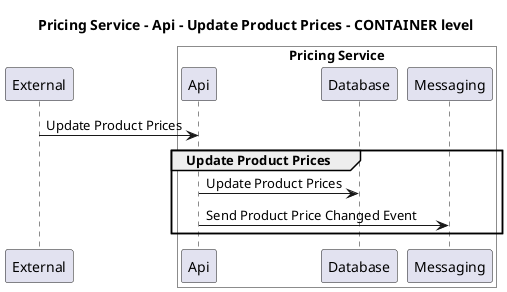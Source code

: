 @startuml

title Pricing Service - Api - Update Product Prices - CONTAINER level

participant "External" as C4InterFlow.SoftwareSystems.ExternalSystem

box "Pricing Service" #White
    participant "Api" as ECommercePlatform.SoftwareSystems.PricingService.Containers.Api
    participant "Database" as ECommercePlatform.SoftwareSystems.PricingService.Containers.Database
    participant "Messaging" as ECommercePlatform.SoftwareSystems.PricingService.Containers.Messaging
end box


C4InterFlow.SoftwareSystems.ExternalSystem -> ECommercePlatform.SoftwareSystems.PricingService.Containers.Api : Update Product Prices
group Update Product Prices
ECommercePlatform.SoftwareSystems.PricingService.Containers.Api -> ECommercePlatform.SoftwareSystems.PricingService.Containers.Database : Update Product Prices
ECommercePlatform.SoftwareSystems.PricingService.Containers.Api -> ECommercePlatform.SoftwareSystems.PricingService.Containers.Messaging : Send Product Price Changed Event
end


@enduml
